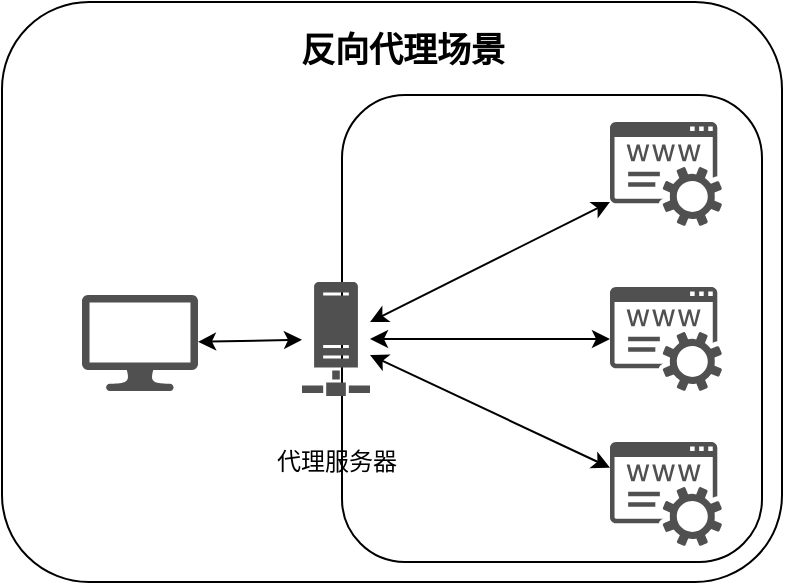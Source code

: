 <mxfile version="19.0.0" type="device"><diagram id="17tLmZehScFlmHmuEV2g" name="第 1 页"><mxGraphModel dx="1106" dy="876" grid="1" gridSize="10" guides="1" tooltips="1" connect="1" arrows="1" fold="1" page="1" pageScale="1" pageWidth="827" pageHeight="1169" math="0" shadow="0"><root><mxCell id="0"/><mxCell id="1" parent="0"/><mxCell id="6FCabmfypG-IADYivmkU-15" value="" style="rounded=1;whiteSpace=wrap;html=1;fontSize=17;fillColor=none;" parent="1" vertex="1"><mxGeometry x="110" y="90" width="390" height="290" as="geometry"/></mxCell><mxCell id="6FCabmfypG-IADYivmkU-7" value="" style="rounded=1;whiteSpace=wrap;html=1;fillColor=none;" parent="1" vertex="1"><mxGeometry x="280" y="136.5" width="210" height="233.5" as="geometry"/></mxCell><mxCell id="6FCabmfypG-IADYivmkU-2" value="" style="sketch=0;pointerEvents=1;shadow=0;dashed=0;html=1;strokeColor=none;fillColor=#505050;labelPosition=center;verticalLabelPosition=bottom;verticalAlign=top;outlineConnect=0;align=center;shape=mxgraph.office.devices.lcd_monitor;" parent="1" vertex="1"><mxGeometry x="150" y="236.5" width="58" height="48" as="geometry"/></mxCell><mxCell id="6FCabmfypG-IADYivmkU-3" value="" style="sketch=0;pointerEvents=1;shadow=0;dashed=0;html=1;strokeColor=none;fillColor=#505050;labelPosition=center;verticalLabelPosition=bottom;verticalAlign=top;outlineConnect=0;align=center;shape=mxgraph.office.servers.network;" parent="1" vertex="1"><mxGeometry x="260" y="230" width="34" height="57" as="geometry"/></mxCell><mxCell id="6FCabmfypG-IADYivmkU-4" value="" style="sketch=0;pointerEvents=1;shadow=0;dashed=0;html=1;strokeColor=none;fillColor=#505050;labelPosition=center;verticalLabelPosition=bottom;verticalAlign=top;outlineConnect=0;align=center;shape=mxgraph.office.services.registrar_service;" parent="1" vertex="1"><mxGeometry x="414" y="232.5" width="56" height="52" as="geometry"/></mxCell><mxCell id="6FCabmfypG-IADYivmkU-5" value="" style="endArrow=classic;startArrow=classic;html=1;rounded=0;" parent="1" source="6FCabmfypG-IADYivmkU-2" target="6FCabmfypG-IADYivmkU-3" edge="1"><mxGeometry width="50" height="50" relative="1" as="geometry"><mxPoint x="360" y="450" as="sourcePoint"/><mxPoint x="410" y="400" as="targetPoint"/></mxGeometry></mxCell><mxCell id="6FCabmfypG-IADYivmkU-6" value="" style="endArrow=classic;startArrow=classic;html=1;rounded=0;" parent="1" source="6FCabmfypG-IADYivmkU-3" target="6FCabmfypG-IADYivmkU-4" edge="1"><mxGeometry width="50" height="50" relative="1" as="geometry"><mxPoint x="360" y="450" as="sourcePoint"/><mxPoint x="410" y="400" as="targetPoint"/></mxGeometry></mxCell><mxCell id="6FCabmfypG-IADYivmkU-9" value="" style="sketch=0;pointerEvents=1;shadow=0;dashed=0;html=1;strokeColor=none;fillColor=#505050;labelPosition=center;verticalLabelPosition=bottom;verticalAlign=top;outlineConnect=0;align=center;shape=mxgraph.office.services.registrar_service;" parent="1" vertex="1"><mxGeometry x="414" y="310" width="56" height="52" as="geometry"/></mxCell><mxCell id="6FCabmfypG-IADYivmkU-10" value="" style="endArrow=classic;startArrow=classic;html=1;rounded=0;" parent="1" source="6FCabmfypG-IADYivmkU-3" target="6FCabmfypG-IADYivmkU-9" edge="1"><mxGeometry width="50" height="50" relative="1" as="geometry"><mxPoint x="360" y="450" as="sourcePoint"/><mxPoint x="410" y="400" as="targetPoint"/></mxGeometry></mxCell><mxCell id="6FCabmfypG-IADYivmkU-11" value="" style="sketch=0;pointerEvents=1;shadow=0;dashed=0;html=1;strokeColor=none;fillColor=#505050;labelPosition=center;verticalLabelPosition=bottom;verticalAlign=top;outlineConnect=0;align=center;shape=mxgraph.office.services.registrar_service;" parent="1" vertex="1"><mxGeometry x="414" y="150" width="56" height="52" as="geometry"/></mxCell><mxCell id="6FCabmfypG-IADYivmkU-12" value="" style="endArrow=classic;startArrow=classic;html=1;rounded=0;" parent="1" source="6FCabmfypG-IADYivmkU-3" target="6FCabmfypG-IADYivmkU-11" edge="1"><mxGeometry width="50" height="50" relative="1" as="geometry"><mxPoint x="360" y="450" as="sourcePoint"/><mxPoint x="410" y="400" as="targetPoint"/></mxGeometry></mxCell><mxCell id="6FCabmfypG-IADYivmkU-13" value="代理服务器" style="text;html=1;align=center;verticalAlign=middle;resizable=0;points=[];autosize=1;strokeColor=none;fillColor=none;" parent="1" vertex="1"><mxGeometry x="237" y="310" width="80" height="20" as="geometry"/></mxCell><mxCell id="6FCabmfypG-IADYivmkU-14" value="反向代理场景" style="text;html=1;align=center;verticalAlign=middle;resizable=0;points=[];autosize=1;strokeColor=none;fillColor=none;fontStyle=1;fontSize=17;" parent="1" vertex="1"><mxGeometry x="250" y="100" width="120" height="30" as="geometry"/></mxCell></root></mxGraphModel></diagram></mxfile>